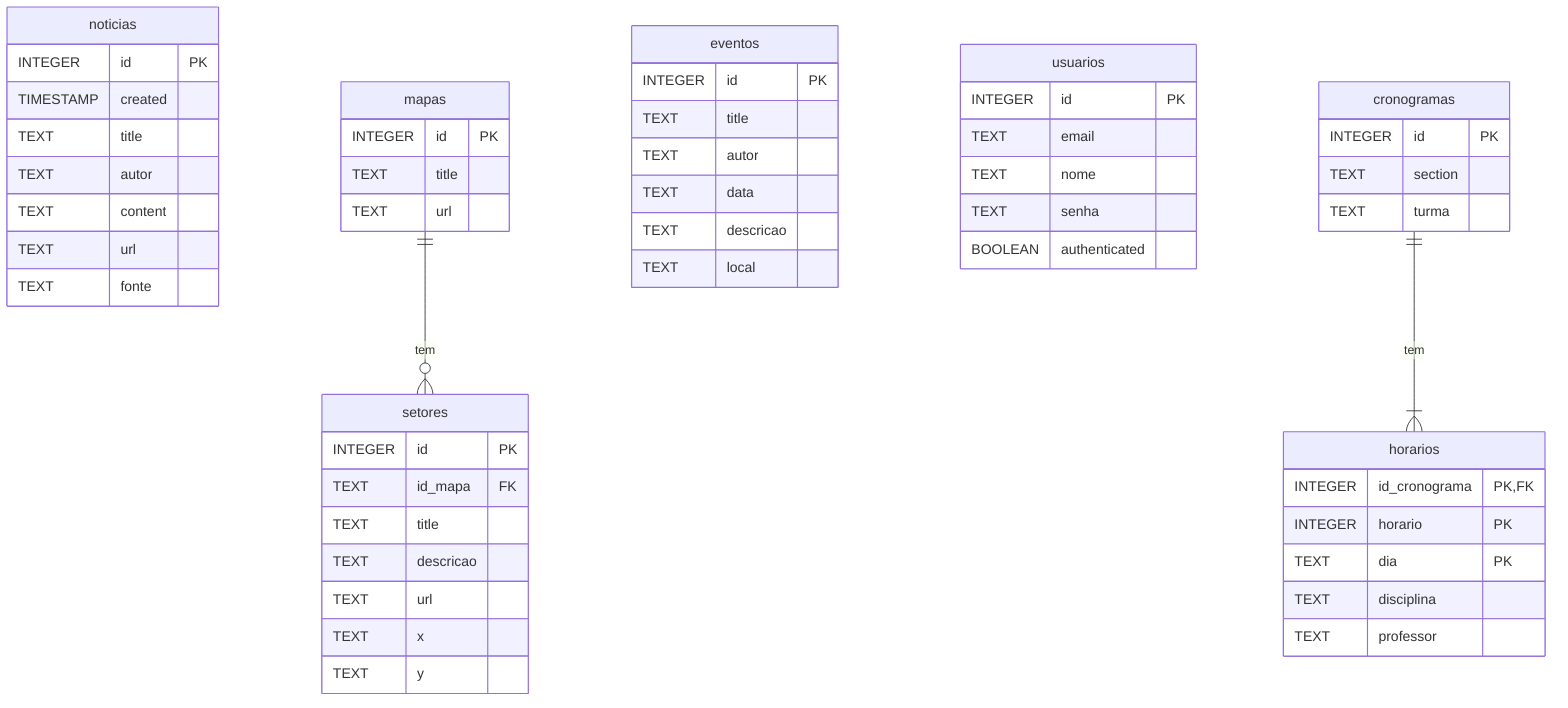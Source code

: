 erDiagram
  noticias {
    INTEGER id PK
    TIMESTAMP created
    TEXT title
    TEXT autor
    TEXT content
    TEXT url
    TEXT fonte
  }

  mapas {
    INTEGER id PK
    TEXT title
    TEXT url
  }

  setores {
    INTEGER id PK
    TEXT id_mapa FK
    TEXT title
    TEXT descricao
    TEXT url
    TEXT x
    TEXT y
  }

  eventos {
    INTEGER id PK
    TEXT title
    TEXT autor

    TEXT data
    TEXT descricao
    TEXT local
  }

  usuarios {
    INTEGER id PK
    TEXT email
    TEXT nome
    TEXT senha
    BOOLEAN authenticated
  }

  cronogramas {
    INTEGER id PK
    TEXT section
    TEXT turma
  }

  horarios {
    INTEGER id_cronograma PK, FK
    INTEGER horario PK
    TEXT dia PK
    TEXT disciplina
    TEXT professor
  }

  mapas ||--o{ setores : tem
  cronogramas ||--|{ horarios : tem